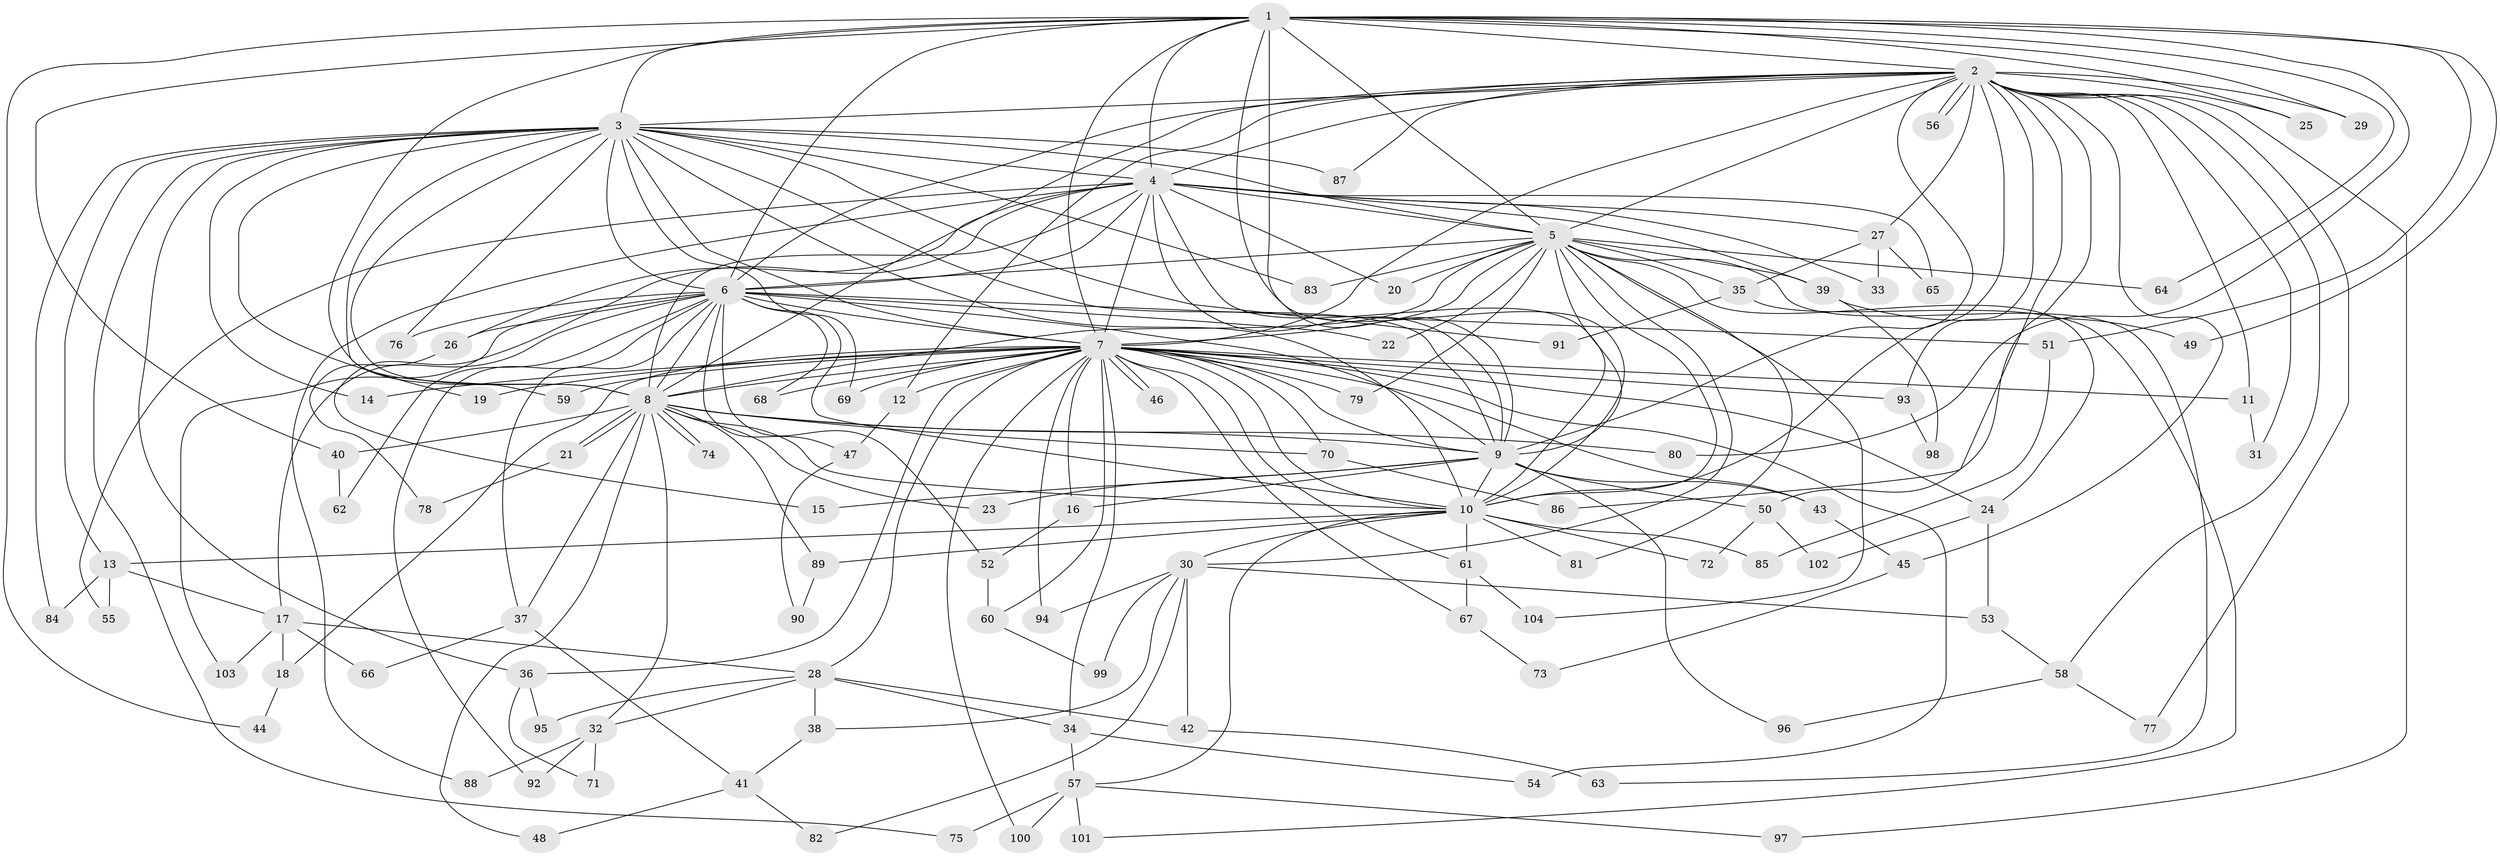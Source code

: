 // Generated by graph-tools (version 1.1) at 2025/49/03/09/25 03:49:30]
// undirected, 104 vertices, 233 edges
graph export_dot {
graph [start="1"]
  node [color=gray90,style=filled];
  1;
  2;
  3;
  4;
  5;
  6;
  7;
  8;
  9;
  10;
  11;
  12;
  13;
  14;
  15;
  16;
  17;
  18;
  19;
  20;
  21;
  22;
  23;
  24;
  25;
  26;
  27;
  28;
  29;
  30;
  31;
  32;
  33;
  34;
  35;
  36;
  37;
  38;
  39;
  40;
  41;
  42;
  43;
  44;
  45;
  46;
  47;
  48;
  49;
  50;
  51;
  52;
  53;
  54;
  55;
  56;
  57;
  58;
  59;
  60;
  61;
  62;
  63;
  64;
  65;
  66;
  67;
  68;
  69;
  70;
  71;
  72;
  73;
  74;
  75;
  76;
  77;
  78;
  79;
  80;
  81;
  82;
  83;
  84;
  85;
  86;
  87;
  88;
  89;
  90;
  91;
  92;
  93;
  94;
  95;
  96;
  97;
  98;
  99;
  100;
  101;
  102;
  103;
  104;
  1 -- 2;
  1 -- 3;
  1 -- 4;
  1 -- 5;
  1 -- 6;
  1 -- 7;
  1 -- 8;
  1 -- 9;
  1 -- 10;
  1 -- 25;
  1 -- 29;
  1 -- 40;
  1 -- 44;
  1 -- 49;
  1 -- 51;
  1 -- 64;
  1 -- 80;
  2 -- 3;
  2 -- 4;
  2 -- 5;
  2 -- 6;
  2 -- 7;
  2 -- 8;
  2 -- 9;
  2 -- 10;
  2 -- 11;
  2 -- 12;
  2 -- 25;
  2 -- 27;
  2 -- 29;
  2 -- 31;
  2 -- 45;
  2 -- 50;
  2 -- 56;
  2 -- 56;
  2 -- 58;
  2 -- 77;
  2 -- 86;
  2 -- 87;
  2 -- 93;
  2 -- 97;
  3 -- 4;
  3 -- 5;
  3 -- 6;
  3 -- 7;
  3 -- 8;
  3 -- 9;
  3 -- 10;
  3 -- 13;
  3 -- 14;
  3 -- 19;
  3 -- 36;
  3 -- 59;
  3 -- 69;
  3 -- 75;
  3 -- 76;
  3 -- 83;
  3 -- 84;
  3 -- 87;
  3 -- 91;
  4 -- 5;
  4 -- 6;
  4 -- 7;
  4 -- 8;
  4 -- 9;
  4 -- 10;
  4 -- 15;
  4 -- 20;
  4 -- 26;
  4 -- 27;
  4 -- 33;
  4 -- 39;
  4 -- 55;
  4 -- 65;
  4 -- 88;
  5 -- 6;
  5 -- 7;
  5 -- 8;
  5 -- 9;
  5 -- 10;
  5 -- 20;
  5 -- 22;
  5 -- 24;
  5 -- 30;
  5 -- 35;
  5 -- 39;
  5 -- 63;
  5 -- 64;
  5 -- 79;
  5 -- 81;
  5 -- 83;
  5 -- 104;
  6 -- 7;
  6 -- 8;
  6 -- 9;
  6 -- 10;
  6 -- 17;
  6 -- 22;
  6 -- 26;
  6 -- 37;
  6 -- 47;
  6 -- 51;
  6 -- 52;
  6 -- 62;
  6 -- 68;
  6 -- 76;
  6 -- 92;
  6 -- 103;
  7 -- 8;
  7 -- 9;
  7 -- 10;
  7 -- 11;
  7 -- 12;
  7 -- 14;
  7 -- 16;
  7 -- 18;
  7 -- 19;
  7 -- 24;
  7 -- 28;
  7 -- 34;
  7 -- 36;
  7 -- 43;
  7 -- 46;
  7 -- 46;
  7 -- 54;
  7 -- 59;
  7 -- 60;
  7 -- 61;
  7 -- 67;
  7 -- 68;
  7 -- 69;
  7 -- 70;
  7 -- 79;
  7 -- 93;
  7 -- 94;
  7 -- 100;
  8 -- 9;
  8 -- 10;
  8 -- 21;
  8 -- 21;
  8 -- 23;
  8 -- 32;
  8 -- 37;
  8 -- 40;
  8 -- 48;
  8 -- 70;
  8 -- 74;
  8 -- 74;
  8 -- 80;
  8 -- 89;
  9 -- 10;
  9 -- 15;
  9 -- 16;
  9 -- 23;
  9 -- 43;
  9 -- 50;
  9 -- 96;
  10 -- 13;
  10 -- 30;
  10 -- 57;
  10 -- 61;
  10 -- 72;
  10 -- 81;
  10 -- 85;
  10 -- 89;
  11 -- 31;
  12 -- 47;
  13 -- 17;
  13 -- 55;
  13 -- 84;
  16 -- 52;
  17 -- 18;
  17 -- 28;
  17 -- 66;
  17 -- 103;
  18 -- 44;
  21 -- 78;
  24 -- 53;
  24 -- 102;
  26 -- 78;
  27 -- 33;
  27 -- 35;
  27 -- 65;
  28 -- 32;
  28 -- 34;
  28 -- 38;
  28 -- 42;
  28 -- 95;
  30 -- 38;
  30 -- 42;
  30 -- 53;
  30 -- 82;
  30 -- 94;
  30 -- 99;
  32 -- 71;
  32 -- 88;
  32 -- 92;
  34 -- 54;
  34 -- 57;
  35 -- 91;
  35 -- 101;
  36 -- 71;
  36 -- 95;
  37 -- 41;
  37 -- 66;
  38 -- 41;
  39 -- 49;
  39 -- 98;
  40 -- 62;
  41 -- 48;
  41 -- 82;
  42 -- 63;
  43 -- 45;
  45 -- 73;
  47 -- 90;
  50 -- 72;
  50 -- 102;
  51 -- 85;
  52 -- 60;
  53 -- 58;
  57 -- 75;
  57 -- 97;
  57 -- 100;
  57 -- 101;
  58 -- 77;
  58 -- 96;
  60 -- 99;
  61 -- 67;
  61 -- 104;
  67 -- 73;
  70 -- 86;
  89 -- 90;
  93 -- 98;
}

